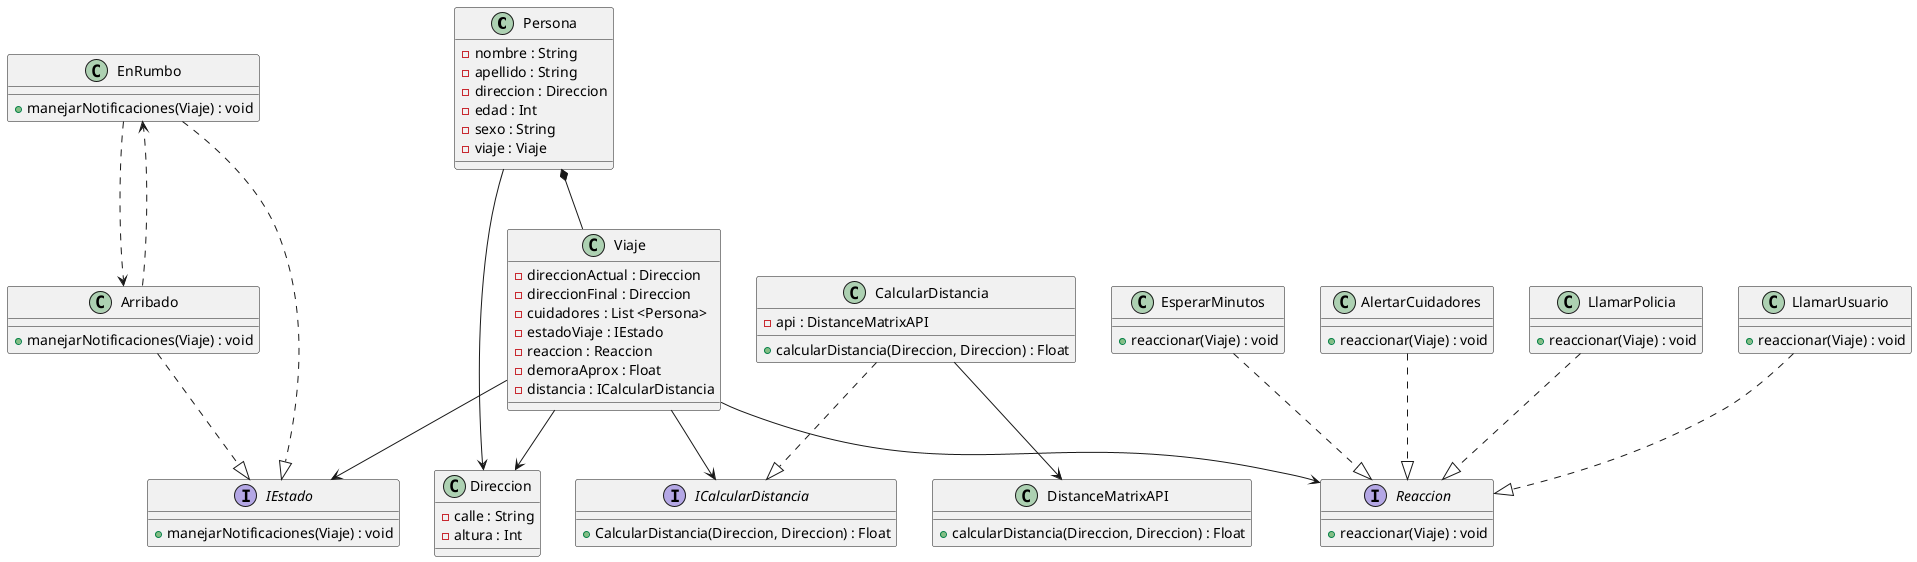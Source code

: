 @startuml Diagrama Cuidandonos

class Persona{
    -nombre : String
    -apellido : String
    -direccion : Direccion
    -edad : Int
    -sexo : String
    -viaje : Viaje
}

class Viaje{
    -direccionActual : Direccion
    -direccionFinal : Direccion
    -cuidadores : List <Persona>
    -estadoViaje : IEstado
    -reaccion : Reaccion
    -demoraAprox : Float
    -distancia : ICalcularDistancia
}

class Direccion{
    -calle : String
    -altura : Int
}

interface IEstado{
    +manejarNotificaciones(Viaje) : void
}

class EnRumbo{
    +manejarNotificaciones(Viaje) : void
}

class Arribado{
    +manejarNotificaciones(Viaje) : void
}

interface Reaccion{
    +reaccionar(Viaje) : void
}

class AlertarCuidadores{
    +reaccionar(Viaje) : void
}

class LlamarPolicia{
    +reaccionar(Viaje) : void
}

class LlamarUsuario{
    +reaccionar(Viaje) : void
}

class EsperarMinutos{
    +reaccionar(Viaje) : void
}

interface ICalcularDistancia{
    +CalcularDistancia(Direccion, Direccion) : Float
}
class CalcularDistancia{
    -api : DistanceMatrixAPI
    +calcularDistancia(Direccion, Direccion) : Float
}
class DistanceMatrixAPI{
    +calcularDistancia(Direccion, Direccion) : Float
}



Persona *-- Viaje

Persona --> Direccion
Viaje --> Direccion

Viaje --> IEstado
EnRumbo ..|> IEstado
Arribado ..|> IEstado
EnRumbo ..> Arribado
Arribado ..> EnRumbo

Viaje --> Reaccion
AlertarCuidadores ..|>Reaccion
LlamarPolicia ..|> Reaccion
LlamarUsuario ..|> Reaccion
EsperarMinutos ..|> Reaccion

Viaje --> ICalcularDistancia
CalcularDistancia ..|> ICalcularDistancia
CalcularDistancia --> DistanceMatrixAPI

@enduml